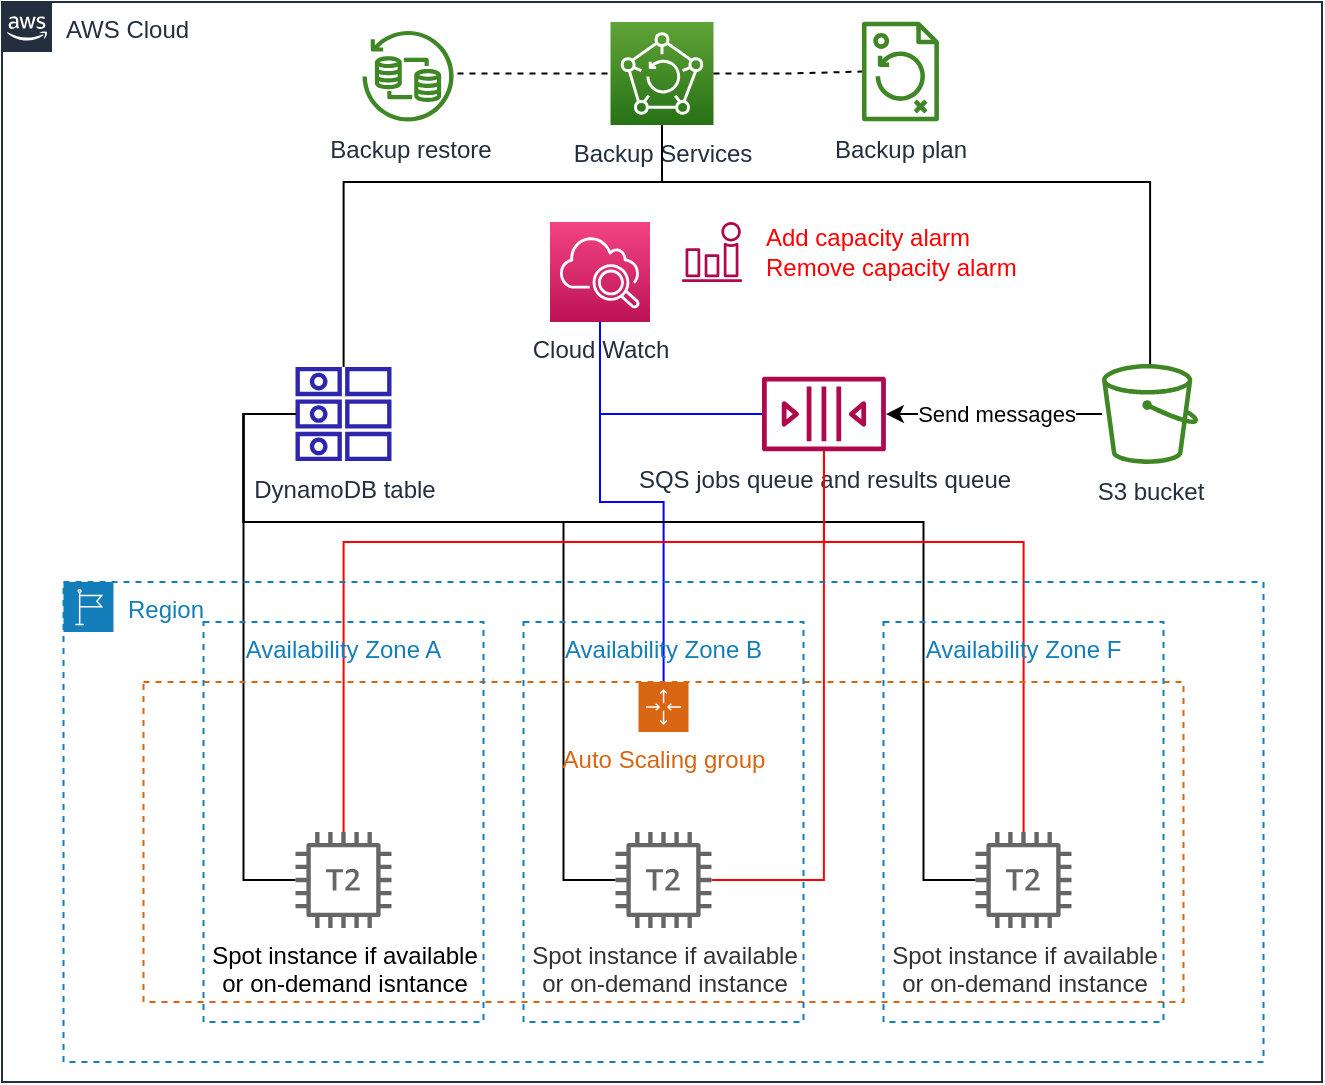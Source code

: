 <mxfile version="16.1.2" type="github">
  <diagram id="cME252c6W4aEXwsCyLv5" name="Page-1">
    <mxGraphModel dx="823" dy="512" grid="1" gridSize="10" guides="1" tooltips="1" connect="1" arrows="1" fold="1" page="1" pageScale="1" pageWidth="827" pageHeight="1169" math="0" shadow="0">
      <root>
        <mxCell id="0" />
        <mxCell id="1" parent="0" />
        <mxCell id="NMswbRZP6GI7_niNWSXg-3" value="AWS Cloud" style="points=[[0,0],[0.25,0],[0.5,0],[0.75,0],[1,0],[1,0.25],[1,0.5],[1,0.75],[1,1],[0.75,1],[0.5,1],[0.25,1],[0,1],[0,0.75],[0,0.5],[0,0.25]];outlineConnect=0;gradientColor=none;html=1;whiteSpace=wrap;fontSize=12;fontStyle=0;container=0;pointerEvents=0;collapsible=0;recursiveResize=0;shape=mxgraph.aws4.group;grIcon=mxgraph.aws4.group_aws_cloud_alt;strokeColor=#232F3E;fillColor=none;verticalAlign=top;align=left;spacingLeft=30;fontColor=#232F3E;dashed=0;" parent="1" vertex="1">
          <mxGeometry x="90" y="20" width="660" height="540" as="geometry" />
        </mxCell>
        <mxCell id="pLaGBhMfTqFgUrWbgc2y-17" value="Backup Services" style="sketch=0;points=[[0,0,0],[0.25,0,0],[0.5,0,0],[0.75,0,0],[1,0,0],[0,1,0],[0.25,1,0],[0.5,1,0],[0.75,1,0],[1,1,0],[0,0.25,0],[0,0.5,0],[0,0.75,0],[1,0.25,0],[1,0.5,0],[1,0.75,0]];outlineConnect=0;fontColor=#232F3E;gradientColor=#60A337;gradientDirection=north;fillColor=#277116;strokeColor=#ffffff;dashed=0;verticalLabelPosition=bottom;verticalAlign=top;align=center;html=1;fontSize=12;fontStyle=0;aspect=fixed;shape=mxgraph.aws4.resourceIcon;resIcon=mxgraph.aws4.backup;" vertex="1" parent="1">
          <mxGeometry x="394.25" y="30" width="51.5" height="51.5" as="geometry" />
        </mxCell>
        <mxCell id="pLaGBhMfTqFgUrWbgc2y-19" value="Backup plan" style="sketch=0;outlineConnect=0;fontColor=#232F3E;gradientColor=none;fillColor=#3F8624;strokeColor=none;dashed=0;verticalLabelPosition=bottom;verticalAlign=top;align=center;html=1;fontSize=12;fontStyle=0;aspect=fixed;pointerEvents=1;shape=mxgraph.aws4.backup_plan;" vertex="1" parent="1">
          <mxGeometry x="520" y="29.75" width="38.45" height="50" as="geometry" />
        </mxCell>
        <mxCell id="pLaGBhMfTqFgUrWbgc2y-20" value="Backup restore" style="sketch=0;outlineConnect=0;fontColor=#232F3E;gradientColor=none;fillColor=#3F8624;strokeColor=none;dashed=0;verticalLabelPosition=bottom;verticalAlign=top;align=center;html=1;fontSize=12;fontStyle=0;aspect=fixed;pointerEvents=1;shape=mxgraph.aws4.backup_restore;" vertex="1" parent="1">
          <mxGeometry x="270" y="31.75" width="48" height="48" as="geometry" />
        </mxCell>
        <mxCell id="pLaGBhMfTqFgUrWbgc2y-23" style="edgeStyle=orthogonalEdgeStyle;rounded=0;orthogonalLoop=1;jettySize=auto;html=1;fontColor=#000000;startArrow=none;startFill=0;endArrow=none;endFill=0;strokeColor=#000000;" edge="1" parent="1" source="NMswbRZP6GI7_niNWSXg-13" target="pLaGBhMfTqFgUrWbgc2y-17">
          <mxGeometry relative="1" as="geometry">
            <Array as="points">
              <mxPoint x="664" y="110" />
              <mxPoint x="420" y="110" />
            </Array>
          </mxGeometry>
        </mxCell>
        <mxCell id="pLaGBhMfTqFgUrWbgc2y-21" style="edgeStyle=orthogonalEdgeStyle;rounded=0;orthogonalLoop=1;jettySize=auto;html=1;fontColor=#000000;startArrow=none;startFill=0;endArrow=none;endFill=0;strokeColor=#000000;" edge="1" parent="1" source="NMswbRZP6GI7_niNWSXg-15" target="pLaGBhMfTqFgUrWbgc2y-17">
          <mxGeometry relative="1" as="geometry">
            <Array as="points">
              <mxPoint x="260" y="110" />
              <mxPoint x="420" y="110" />
            </Array>
          </mxGeometry>
        </mxCell>
        <mxCell id="pLaGBhMfTqFgUrWbgc2y-31" style="edgeStyle=orthogonalEdgeStyle;rounded=0;orthogonalLoop=1;jettySize=auto;html=1;fontColor=#000000;startArrow=none;startFill=0;endArrow=none;endFill=0;strokeColor=#0000FF;" edge="1" parent="1" source="pLaGBhMfTqFgUrWbgc2y-27" target="NMswbRZP6GI7_niNWSXg-5">
          <mxGeometry relative="1" as="geometry" />
        </mxCell>
        <mxCell id="pLaGBhMfTqFgUrWbgc2y-27" value="Cloud Watch" style="sketch=0;points=[[0,0,0],[0.25,0,0],[0.5,0,0],[0.75,0,0],[1,0,0],[0,1,0],[0.25,1,0],[0.5,1,0],[0.75,1,0],[1,1,0],[0,0.25,0],[0,0.5,0],[0,0.75,0],[1,0.25,0],[1,0.5,0],[1,0.75,0]];points=[[0,0,0],[0.25,0,0],[0.5,0,0],[0.75,0,0],[1,0,0],[0,1,0],[0.25,1,0],[0.5,1,0],[0.75,1,0],[1,1,0],[0,0.25,0],[0,0.5,0],[0,0.75,0],[1,0.25,0],[1,0.5,0],[1,0.75,0]];outlineConnect=0;fontColor=#232F3E;gradientColor=#F34482;gradientDirection=north;fillColor=#BC1356;strokeColor=#ffffff;dashed=0;verticalLabelPosition=bottom;verticalAlign=top;align=center;html=1;fontSize=12;fontStyle=0;aspect=fixed;shape=mxgraph.aws4.resourceIcon;resIcon=mxgraph.aws4.cloudwatch_2;" vertex="1" parent="1">
          <mxGeometry x="364" y="130" width="50" height="50" as="geometry" />
        </mxCell>
        <mxCell id="NMswbRZP6GI7_niNWSXg-13" value="S3 bucket" style="sketch=0;outlineConnect=0;fontColor=#232F3E;gradientColor=none;fillColor=#3F8624;strokeColor=none;dashed=0;verticalLabelPosition=bottom;verticalAlign=top;align=center;html=1;fontSize=12;fontStyle=0;aspect=fixed;pointerEvents=1;shape=mxgraph.aws4.bucket;" parent="1" vertex="1">
          <mxGeometry x="640" y="201" width="48.08" height="50" as="geometry" />
        </mxCell>
        <mxCell id="pLaGBhMfTqFgUrWbgc2y-32" style="edgeStyle=orthogonalEdgeStyle;rounded=0;orthogonalLoop=1;jettySize=auto;html=1;fontColor=#000000;startArrow=none;startFill=0;endArrow=none;endFill=0;strokeColor=#0000FF;" edge="1" parent="1" source="NMswbRZP6GI7_niNWSXg-14" target="pLaGBhMfTqFgUrWbgc2y-27">
          <mxGeometry relative="1" as="geometry" />
        </mxCell>
        <mxCell id="NMswbRZP6GI7_niNWSXg-14" value="SQS jobs queue and results queue" style="sketch=0;outlineConnect=0;fontColor=#232F3E;gradientColor=none;fillColor=#B0084D;strokeColor=none;dashed=0;verticalLabelPosition=bottom;verticalAlign=top;align=center;html=1;fontSize=12;fontStyle=0;aspect=fixed;pointerEvents=1;shape=mxgraph.aws4.queue;horizontal=1;" parent="1" vertex="1">
          <mxGeometry x="470" y="207.34" width="61.94" height="37.32" as="geometry" />
        </mxCell>
        <mxCell id="pLaGBhMfTqFgUrWbgc2y-3" style="edgeStyle=orthogonalEdgeStyle;rounded=0;orthogonalLoop=1;jettySize=auto;html=1;fontColor=#000000;" edge="1" parent="1" source="NMswbRZP6GI7_niNWSXg-13" target="NMswbRZP6GI7_niNWSXg-14">
          <mxGeometry relative="1" as="geometry" />
        </mxCell>
        <mxCell id="pLaGBhMfTqFgUrWbgc2y-4" value="Send messages" style="edgeLabel;html=1;align=center;verticalAlign=middle;resizable=0;points=[];fontColor=#000000;" vertex="1" connectable="0" parent="pLaGBhMfTqFgUrWbgc2y-3">
          <mxGeometry x="0.306" y="3" relative="1" as="geometry">
            <mxPoint x="17" y="-3" as="offset" />
          </mxGeometry>
        </mxCell>
        <mxCell id="NMswbRZP6GI7_niNWSXg-15" value="DynamoDB table" style="sketch=0;outlineConnect=0;fontColor=#232F3E;gradientColor=none;fillColor=#2E27AD;strokeColor=none;dashed=0;verticalLabelPosition=bottom;verticalAlign=top;align=center;html=1;fontSize=12;fontStyle=0;aspect=fixed;pointerEvents=1;shape=mxgraph.aws4.attributes;" parent="1" vertex="1">
          <mxGeometry x="236.75" y="202" width="48" height="48" as="geometry" />
        </mxCell>
        <mxCell id="pLaGBhMfTqFgUrWbgc2y-14" style="edgeStyle=orthogonalEdgeStyle;rounded=0;orthogonalLoop=1;jettySize=auto;html=1;fontColor=#000000;startArrow=none;startFill=0;endArrow=none;endFill=0;strokeColor=#000000;" edge="1" parent="1" source="NMswbRZP6GI7_niNWSXg-15" target="NMswbRZP6GI7_niNWSXg-10">
          <mxGeometry relative="1" as="geometry">
            <Array as="points">
              <mxPoint x="210.75" y="226" />
              <mxPoint x="210.75" y="459" />
            </Array>
          </mxGeometry>
        </mxCell>
        <mxCell id="pLaGBhMfTqFgUrWbgc2y-15" style="edgeStyle=orthogonalEdgeStyle;rounded=0;orthogonalLoop=1;jettySize=auto;html=1;fontColor=#000000;startArrow=none;startFill=0;endArrow=none;endFill=0;strokeColor=#000000;" edge="1" parent="1" source="NMswbRZP6GI7_niNWSXg-15" target="NMswbRZP6GI7_niNWSXg-11">
          <mxGeometry relative="1" as="geometry">
            <Array as="points">
              <mxPoint x="210.75" y="226" />
              <mxPoint x="210.75" y="280" />
              <mxPoint x="370.75" y="280" />
              <mxPoint x="370.75" y="459" />
            </Array>
          </mxGeometry>
        </mxCell>
        <mxCell id="pLaGBhMfTqFgUrWbgc2y-8" style="edgeStyle=orthogonalEdgeStyle;rounded=0;orthogonalLoop=1;jettySize=auto;html=1;fontColor=#000000;startArrow=none;startFill=0;endArrow=none;endFill=0;strokeColor=#FF0000;" edge="1" parent="1" source="NMswbRZP6GI7_niNWSXg-10" target="NMswbRZP6GI7_niNWSXg-14">
          <mxGeometry relative="1" as="geometry">
            <mxPoint x="420.75" y="260" as="targetPoint" />
            <Array as="points">
              <mxPoint x="261" y="290" />
              <mxPoint x="501" y="290" />
            </Array>
          </mxGeometry>
        </mxCell>
        <mxCell id="pLaGBhMfTqFgUrWbgc2y-16" style="edgeStyle=orthogonalEdgeStyle;rounded=0;orthogonalLoop=1;jettySize=auto;html=1;fontColor=#000000;startArrow=none;startFill=0;endArrow=none;endFill=0;strokeColor=#000000;" edge="1" parent="1" source="NMswbRZP6GI7_niNWSXg-15" target="NMswbRZP6GI7_niNWSXg-12">
          <mxGeometry relative="1" as="geometry">
            <Array as="points">
              <mxPoint x="210.75" y="226" />
              <mxPoint x="210.75" y="280" />
              <mxPoint x="550.75" y="280" />
              <mxPoint x="550.75" y="459" />
            </Array>
          </mxGeometry>
        </mxCell>
        <mxCell id="pLaGBhMfTqFgUrWbgc2y-11" style="edgeStyle=orthogonalEdgeStyle;rounded=0;orthogonalLoop=1;jettySize=auto;html=1;fontColor=#000000;startArrow=none;startFill=0;endArrow=none;endFill=0;strokeColor=#FF0000;" edge="1" parent="1" source="NMswbRZP6GI7_niNWSXg-12" target="NMswbRZP6GI7_niNWSXg-14">
          <mxGeometry relative="1" as="geometry">
            <Array as="points">
              <mxPoint x="601" y="290" />
              <mxPoint x="501" y="290" />
            </Array>
          </mxGeometry>
        </mxCell>
        <mxCell id="pLaGBhMfTqFgUrWbgc2y-25" style="edgeStyle=orthogonalEdgeStyle;rounded=0;orthogonalLoop=1;jettySize=auto;html=1;fontColor=#000000;startArrow=none;startFill=0;endArrow=none;endFill=0;strokeColor=#000000;dashed=1;" edge="1" parent="1" source="pLaGBhMfTqFgUrWbgc2y-17" target="pLaGBhMfTqFgUrWbgc2y-19">
          <mxGeometry relative="1" as="geometry" />
        </mxCell>
        <mxCell id="pLaGBhMfTqFgUrWbgc2y-24" value="" style="edgeStyle=orthogonalEdgeStyle;rounded=0;orthogonalLoop=1;jettySize=auto;html=1;fontColor=#000000;startArrow=none;startFill=0;endArrow=none;endFill=0;strokeColor=#000000;dashed=1;" edge="1" parent="1" source="pLaGBhMfTqFgUrWbgc2y-20" target="pLaGBhMfTqFgUrWbgc2y-17">
          <mxGeometry relative="1" as="geometry" />
        </mxCell>
        <mxCell id="pLaGBhMfTqFgUrWbgc2y-28" style="edgeStyle=orthogonalEdgeStyle;rounded=0;orthogonalLoop=1;jettySize=auto;html=1;fontColor=#000000;startArrow=none;startFill=0;endArrow=none;endFill=0;strokeColor=#FF0000;" edge="1" parent="1" source="NMswbRZP6GI7_niNWSXg-11" target="NMswbRZP6GI7_niNWSXg-14">
          <mxGeometry relative="1" as="geometry" />
        </mxCell>
        <mxCell id="pLaGBhMfTqFgUrWbgc2y-29" value="" style="sketch=0;outlineConnect=0;fontColor=#232F3E;gradientColor=none;fillColor=#B0084D;strokeColor=none;dashed=0;verticalLabelPosition=bottom;verticalAlign=top;align=center;html=1;fontSize=12;fontStyle=0;aspect=fixed;pointerEvents=1;shape=mxgraph.aws4.alarm;" vertex="1" parent="1">
          <mxGeometry x="430" y="130" width="30" height="30" as="geometry" />
        </mxCell>
        <mxCell id="NMswbRZP6GI7_niNWSXg-4" value="Region" style="points=[[0,0],[0.25,0],[0.5,0],[0.75,0],[1,0],[1,0.25],[1,0.5],[1,0.75],[1,1],[0.75,1],[0.5,1],[0.25,1],[0,1],[0,0.75],[0,0.5],[0,0.25]];outlineConnect=0;gradientColor=none;html=1;whiteSpace=wrap;fontSize=12;fontStyle=0;container=0;pointerEvents=0;collapsible=0;recursiveResize=0;shape=mxgraph.aws4.group;grIcon=mxgraph.aws4.group_region;strokeColor=#147EBA;fillColor=none;verticalAlign=top;align=left;spacingLeft=30;fontColor=#147EBA;dashed=1;" parent="1" vertex="1">
          <mxGeometry x="120.75" y="310" width="600" height="240" as="geometry" />
        </mxCell>
        <mxCell id="NMswbRZP6GI7_niNWSXg-5" value="Auto Scaling group" style="points=[[0,0],[0.25,0],[0.5,0],[0.75,0],[1,0],[1,0.25],[1,0.5],[1,0.75],[1,1],[0.75,1],[0.5,1],[0.25,1],[0,1],[0,0.75],[0,0.5],[0,0.25]];outlineConnect=0;gradientColor=none;html=1;whiteSpace=wrap;fontSize=12;fontStyle=0;container=1;pointerEvents=0;collapsible=0;recursiveResize=0;shape=mxgraph.aws4.groupCenter;grIcon=mxgraph.aws4.group_auto_scaling_group;grStroke=1;strokeColor=#D86613;fillColor=none;verticalAlign=top;align=center;fontColor=#D86613;dashed=1;spacingTop=25;" parent="1" vertex="1">
          <mxGeometry x="160.75" y="360" width="520" height="160" as="geometry" />
        </mxCell>
        <mxCell id="NMswbRZP6GI7_niNWSXg-9" value="" style="shape=image;html=1;verticalAlign=top;verticalLabelPosition=bottom;labelBackgroundColor=#ffffff;imageAspect=0;aspect=fixed;image=https://cdn0.iconfinder.com/data/icons/font-awesome-solid-vol-2/512/ellipsis-h-128.png;fontColor=#666666;" parent="NMswbRZP6GI7_niNWSXg-5" vertex="1">
          <mxGeometry x="340" y="68" width="24" height="24" as="geometry" />
        </mxCell>
        <mxCell id="NMswbRZP6GI7_niNWSXg-6" value="Availability Zone A" style="fillColor=none;strokeColor=#147EBA;dashed=1;verticalAlign=top;fontStyle=0;fontColor=#147EBA;" parent="1" vertex="1">
          <mxGeometry x="190.75" y="330" width="140" height="200" as="geometry" />
        </mxCell>
        <mxCell id="NMswbRZP6GI7_niNWSXg-7" value="Availability Zone B" style="fillColor=none;strokeColor=#147EBA;dashed=1;verticalAlign=top;fontStyle=0;fontColor=#147EBA;" parent="1" vertex="1">
          <mxGeometry x="350.75" y="330" width="140" height="200" as="geometry" />
        </mxCell>
        <mxCell id="NMswbRZP6GI7_niNWSXg-8" value="Availability Zone F" style="fillColor=none;strokeColor=#147EBA;dashed=1;verticalAlign=top;fontStyle=0;fontColor=#147EBA;" parent="1" vertex="1">
          <mxGeometry x="530.75" y="330" width="140" height="200" as="geometry" />
        </mxCell>
        <mxCell id="NMswbRZP6GI7_niNWSXg-10" value="Spot instance if available&lt;br&gt;or on-demand isntance" style="sketch=0;outlineConnect=0;fontColor=#000000;gradientColor=none;fillColor=#666666;strokeColor=none;dashed=0;verticalLabelPosition=bottom;verticalAlign=top;align=center;html=1;fontSize=12;fontStyle=0;aspect=fixed;pointerEvents=1;shape=mxgraph.aws4.t2_instance;" parent="1" vertex="1">
          <mxGeometry x="236.75" y="435" width="48" height="48" as="geometry" />
        </mxCell>
        <mxCell id="NMswbRZP6GI7_niNWSXg-11" value="Spot instance if available&lt;br&gt;or on-demand instance" style="sketch=0;outlineConnect=0;fontColor=#333333;fillColor=#666666;strokeColor=#666666;dashed=0;verticalLabelPosition=bottom;verticalAlign=top;align=center;html=1;fontSize=12;fontStyle=0;aspect=fixed;pointerEvents=1;shape=mxgraph.aws4.t2_instance;" parent="1" vertex="1">
          <mxGeometry x="396.75" y="435" width="48" height="48" as="geometry" />
        </mxCell>
        <mxCell id="NMswbRZP6GI7_niNWSXg-12" value="Spot instance if available&lt;br&gt;or on-demand instance" style="sketch=0;outlineConnect=0;fontColor=#333333;fillColor=#666666;strokeColor=#666666;dashed=0;verticalLabelPosition=bottom;verticalAlign=top;align=center;html=1;fontSize=12;fontStyle=0;aspect=fixed;pointerEvents=1;shape=mxgraph.aws4.t2_instance;" parent="1" vertex="1">
          <mxGeometry x="576.75" y="435" width="48" height="48" as="geometry" />
        </mxCell>
        <mxCell id="pLaGBhMfTqFgUrWbgc2y-33" value="Add capacity alarm&lt;br&gt;Remove capacity alarm" style="text;html=1;align=left;verticalAlign=middle;resizable=0;points=[];autosize=1;strokeColor=none;fillColor=none;fontColor=#FF0000;" vertex="1" parent="1">
          <mxGeometry x="470" y="130" width="140" height="30" as="geometry" />
        </mxCell>
      </root>
    </mxGraphModel>
  </diagram>
</mxfile>

